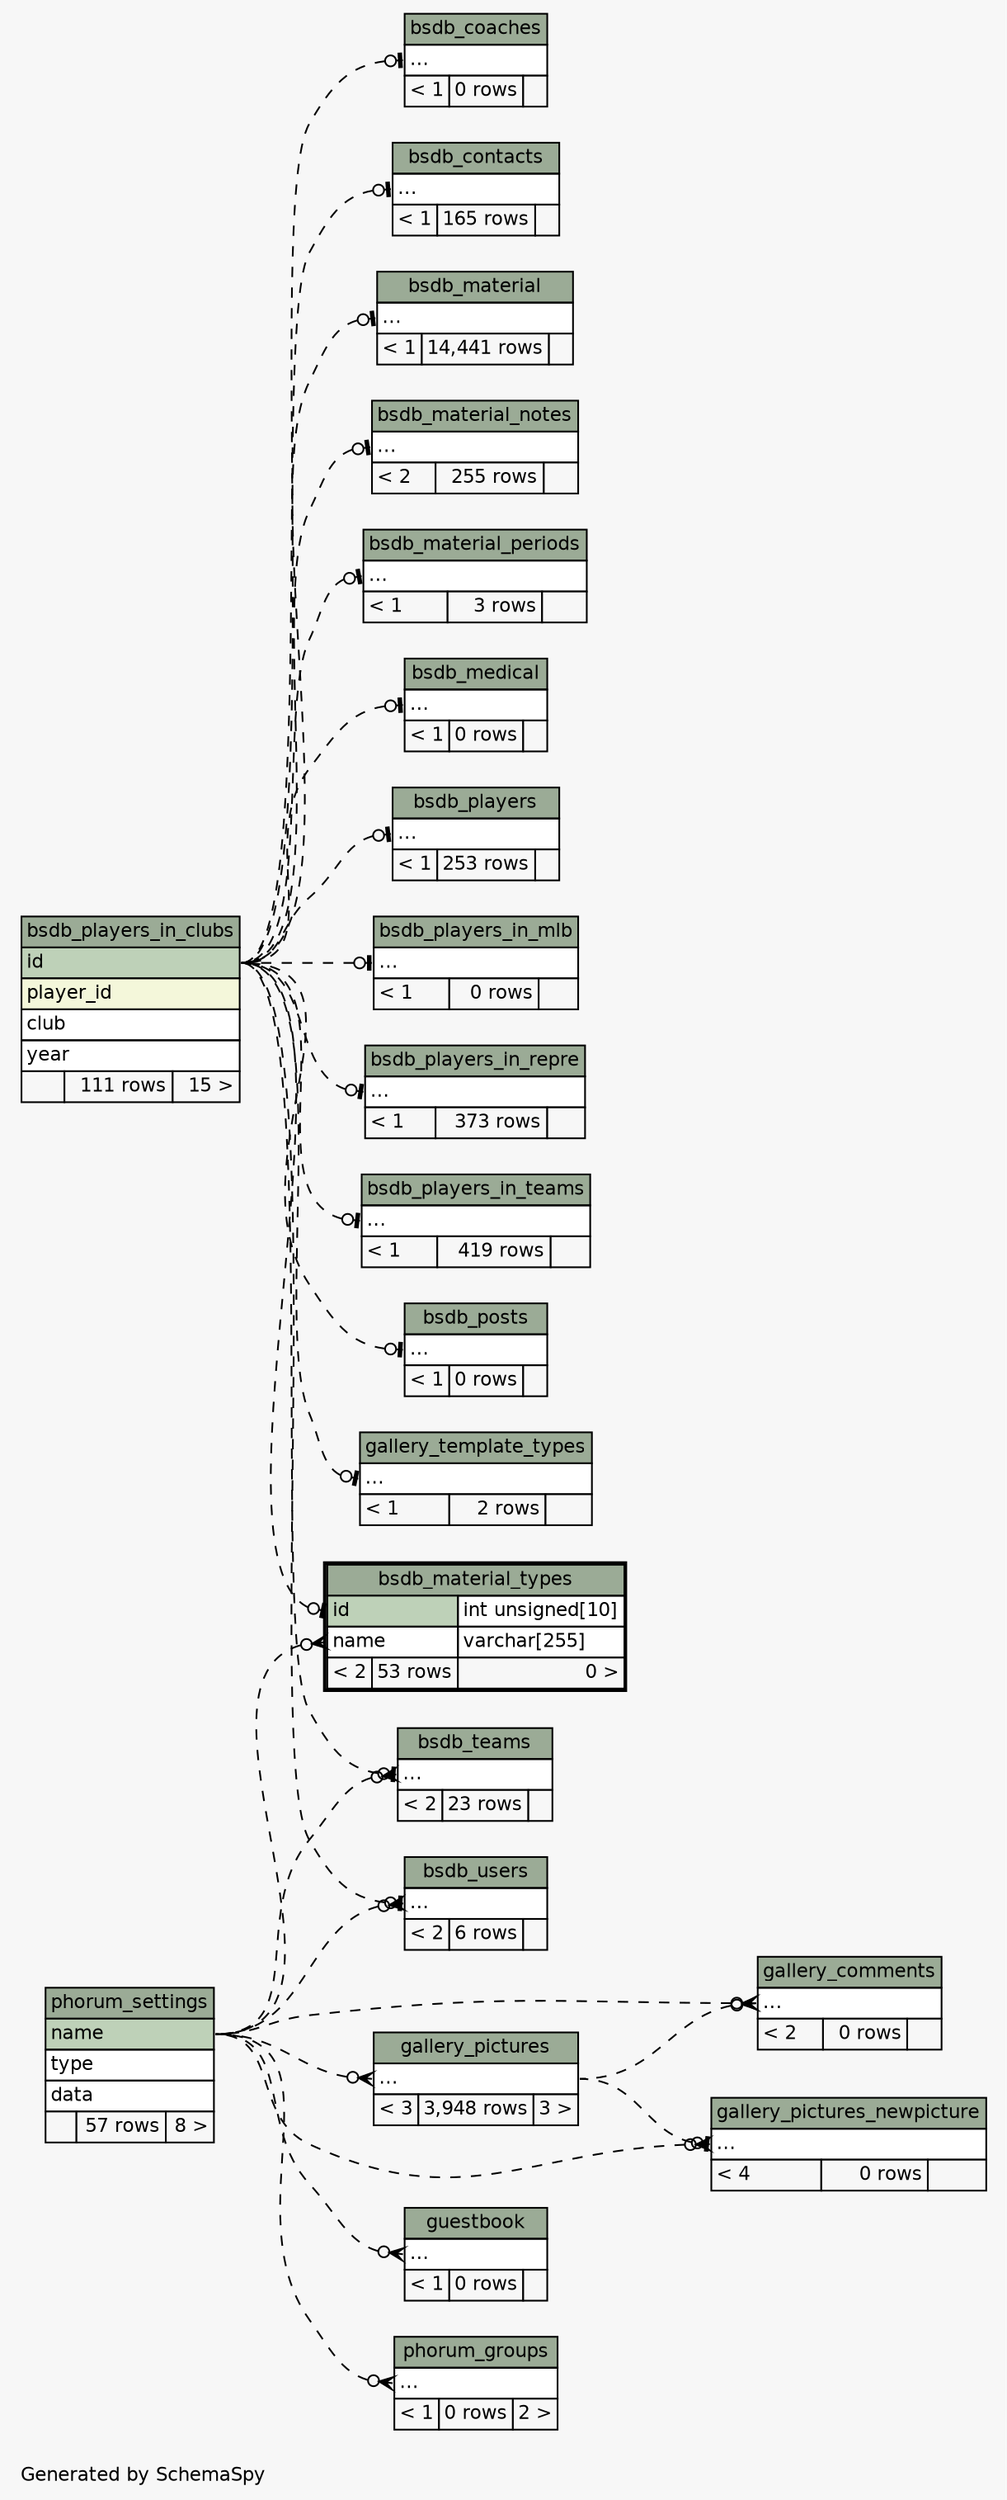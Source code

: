 // dot 2.38.0 on Mac OS X 10.9.4
// SchemaSpy rev 590
digraph "impliedTwoDegreesRelationshipsDiagram" {
  graph [
    rankdir="RL"
    bgcolor="#f7f7f7"
    label="\nGenerated by SchemaSpy"
    labeljust="l"
    nodesep="0.18"
    ranksep="0.46"
    fontname="Helvetica"
    fontsize="11"
  ];
  node [
    fontname="Helvetica"
    fontsize="11"
    shape="plaintext"
  ];
  edge [
    arrowsize="0.8"
  ];
  "bsdb_coaches":"elipses":w -> "bsdb_players_in_clubs":"id":e [arrowhead=none dir=back arrowtail=teeodot style=dashed];
  "bsdb_contacts":"elipses":w -> "bsdb_players_in_clubs":"id":e [arrowhead=none dir=back arrowtail=teeodot style=dashed];
  "bsdb_material":"elipses":w -> "bsdb_players_in_clubs":"id":e [arrowhead=none dir=back arrowtail=teeodot style=dashed];
  "bsdb_material_notes":"elipses":w -> "bsdb_players_in_clubs":"id":e [arrowhead=none dir=back arrowtail=teeodot style=dashed];
  "bsdb_material_periods":"elipses":w -> "bsdb_players_in_clubs":"id":e [arrowhead=none dir=back arrowtail=teeodot style=dashed];
  "bsdb_material_types":"id":w -> "bsdb_players_in_clubs":"id":e [arrowhead=none dir=back arrowtail=teeodot style=dashed];
  "bsdb_material_types":"name":w -> "phorum_settings":"name":e [arrowhead=none dir=back arrowtail=crowodot style=dashed];
  "bsdb_medical":"elipses":w -> "bsdb_players_in_clubs":"id":e [arrowhead=none dir=back arrowtail=teeodot style=dashed];
  "bsdb_players":"elipses":w -> "bsdb_players_in_clubs":"id":e [arrowhead=none dir=back arrowtail=teeodot style=dashed];
  "bsdb_players_in_mlb":"elipses":w -> "bsdb_players_in_clubs":"id":e [arrowhead=none dir=back arrowtail=teeodot style=dashed];
  "bsdb_players_in_repre":"elipses":w -> "bsdb_players_in_clubs":"id":e [arrowhead=none dir=back arrowtail=teeodot style=dashed];
  "bsdb_players_in_teams":"elipses":w -> "bsdb_players_in_clubs":"id":e [arrowhead=none dir=back arrowtail=teeodot style=dashed];
  "bsdb_posts":"elipses":w -> "bsdb_players_in_clubs":"id":e [arrowhead=none dir=back arrowtail=teeodot style=dashed];
  "bsdb_teams":"elipses":w -> "bsdb_players_in_clubs":"id":e [arrowhead=none dir=back arrowtail=teeodot style=dashed];
  "bsdb_teams":"elipses":w -> "phorum_settings":"name":e [arrowhead=none dir=back arrowtail=crowodot style=dashed];
  "bsdb_users":"elipses":w -> "bsdb_players_in_clubs":"id":e [arrowhead=none dir=back arrowtail=teeodot style=dashed];
  "bsdb_users":"elipses":w -> "phorum_settings":"name":e [arrowhead=none dir=back arrowtail=crowodot style=dashed];
  "gallery_comments":"elipses":w -> "phorum_settings":"name":e [arrowhead=none dir=back arrowtail=crowodot style=dashed];
  "gallery_comments":"elipses":w -> "gallery_pictures":"elipses":e [arrowhead=none dir=back arrowtail=crowodot style=dashed];
  "gallery_pictures":"elipses":w -> "phorum_settings":"name":e [arrowhead=none dir=back arrowtail=crowodot style=dashed];
  "gallery_pictures_newpicture":"elipses":w -> "phorum_settings":"name":e [arrowhead=none dir=back arrowtail=crowodot style=dashed];
  "gallery_pictures_newpicture":"elipses":w -> "gallery_pictures":"elipses":e [arrowhead=none dir=back arrowtail=teeodot style=dashed];
  "gallery_template_types":"elipses":w -> "bsdb_players_in_clubs":"id":e [arrowhead=none dir=back arrowtail=teeodot style=dashed];
  "guestbook":"elipses":w -> "phorum_settings":"name":e [arrowhead=none dir=back arrowtail=crowodot style=dashed];
  "phorum_groups":"elipses":w -> "phorum_settings":"name":e [arrowhead=none dir=back arrowtail=crowodot style=dashed];
  "bsdb_coaches" [
    label=<
    <TABLE BORDER="0" CELLBORDER="1" CELLSPACING="0" BGCOLOR="#ffffff">
      <TR><TD COLSPAN="3" BGCOLOR="#9bab96" ALIGN="CENTER">bsdb_coaches</TD></TR>
      <TR><TD PORT="elipses" COLSPAN="3" ALIGN="LEFT">...</TD></TR>
      <TR><TD ALIGN="LEFT" BGCOLOR="#f7f7f7">&lt; 1</TD><TD ALIGN="RIGHT" BGCOLOR="#f7f7f7">0 rows</TD><TD ALIGN="RIGHT" BGCOLOR="#f7f7f7">  </TD></TR>
    </TABLE>>
    URL="bsdb_coaches.html"
    tooltip="bsdb_coaches"
  ];
  "bsdb_contacts" [
    label=<
    <TABLE BORDER="0" CELLBORDER="1" CELLSPACING="0" BGCOLOR="#ffffff">
      <TR><TD COLSPAN="3" BGCOLOR="#9bab96" ALIGN="CENTER">bsdb_contacts</TD></TR>
      <TR><TD PORT="elipses" COLSPAN="3" ALIGN="LEFT">...</TD></TR>
      <TR><TD ALIGN="LEFT" BGCOLOR="#f7f7f7">&lt; 1</TD><TD ALIGN="RIGHT" BGCOLOR="#f7f7f7">165 rows</TD><TD ALIGN="RIGHT" BGCOLOR="#f7f7f7">  </TD></TR>
    </TABLE>>
    URL="bsdb_contacts.html"
    tooltip="bsdb_contacts"
  ];
  "bsdb_material" [
    label=<
    <TABLE BORDER="0" CELLBORDER="1" CELLSPACING="0" BGCOLOR="#ffffff">
      <TR><TD COLSPAN="3" BGCOLOR="#9bab96" ALIGN="CENTER">bsdb_material</TD></TR>
      <TR><TD PORT="elipses" COLSPAN="3" ALIGN="LEFT">...</TD></TR>
      <TR><TD ALIGN="LEFT" BGCOLOR="#f7f7f7">&lt; 1</TD><TD ALIGN="RIGHT" BGCOLOR="#f7f7f7">14,441 rows</TD><TD ALIGN="RIGHT" BGCOLOR="#f7f7f7">  </TD></TR>
    </TABLE>>
    URL="bsdb_material.html"
    tooltip="bsdb_material"
  ];
  "bsdb_material_notes" [
    label=<
    <TABLE BORDER="0" CELLBORDER="1" CELLSPACING="0" BGCOLOR="#ffffff">
      <TR><TD COLSPAN="3" BGCOLOR="#9bab96" ALIGN="CENTER">bsdb_material_notes</TD></TR>
      <TR><TD PORT="elipses" COLSPAN="3" ALIGN="LEFT">...</TD></TR>
      <TR><TD ALIGN="LEFT" BGCOLOR="#f7f7f7">&lt; 2</TD><TD ALIGN="RIGHT" BGCOLOR="#f7f7f7">255 rows</TD><TD ALIGN="RIGHT" BGCOLOR="#f7f7f7">  </TD></TR>
    </TABLE>>
    URL="bsdb_material_notes.html"
    tooltip="bsdb_material_notes"
  ];
  "bsdb_material_periods" [
    label=<
    <TABLE BORDER="0" CELLBORDER="1" CELLSPACING="0" BGCOLOR="#ffffff">
      <TR><TD COLSPAN="3" BGCOLOR="#9bab96" ALIGN="CENTER">bsdb_material_periods</TD></TR>
      <TR><TD PORT="elipses" COLSPAN="3" ALIGN="LEFT">...</TD></TR>
      <TR><TD ALIGN="LEFT" BGCOLOR="#f7f7f7">&lt; 1</TD><TD ALIGN="RIGHT" BGCOLOR="#f7f7f7">3 rows</TD><TD ALIGN="RIGHT" BGCOLOR="#f7f7f7">  </TD></TR>
    </TABLE>>
    URL="bsdb_material_periods.html"
    tooltip="bsdb_material_periods"
  ];
  "bsdb_material_types" [
    label=<
    <TABLE BORDER="2" CELLBORDER="1" CELLSPACING="0" BGCOLOR="#ffffff">
      <TR><TD COLSPAN="3" BGCOLOR="#9bab96" ALIGN="CENTER">bsdb_material_types</TD></TR>
      <TR><TD PORT="id" COLSPAN="2" BGCOLOR="#bed1b8" ALIGN="LEFT">id</TD><TD PORT="id.type" ALIGN="LEFT">int unsigned[10]</TD></TR>
      <TR><TD PORT="name" COLSPAN="2" ALIGN="LEFT">name</TD><TD PORT="name.type" ALIGN="LEFT">varchar[255]</TD></TR>
      <TR><TD ALIGN="LEFT" BGCOLOR="#f7f7f7">&lt; 2</TD><TD ALIGN="RIGHT" BGCOLOR="#f7f7f7">53 rows</TD><TD ALIGN="RIGHT" BGCOLOR="#f7f7f7">0 &gt;</TD></TR>
    </TABLE>>
    URL="bsdb_material_types.html"
    tooltip="bsdb_material_types"
  ];
  "bsdb_medical" [
    label=<
    <TABLE BORDER="0" CELLBORDER="1" CELLSPACING="0" BGCOLOR="#ffffff">
      <TR><TD COLSPAN="3" BGCOLOR="#9bab96" ALIGN="CENTER">bsdb_medical</TD></TR>
      <TR><TD PORT="elipses" COLSPAN="3" ALIGN="LEFT">...</TD></TR>
      <TR><TD ALIGN="LEFT" BGCOLOR="#f7f7f7">&lt; 1</TD><TD ALIGN="RIGHT" BGCOLOR="#f7f7f7">0 rows</TD><TD ALIGN="RIGHT" BGCOLOR="#f7f7f7">  </TD></TR>
    </TABLE>>
    URL="bsdb_medical.html"
    tooltip="bsdb_medical"
  ];
  "bsdb_players" [
    label=<
    <TABLE BORDER="0" CELLBORDER="1" CELLSPACING="0" BGCOLOR="#ffffff">
      <TR><TD COLSPAN="3" BGCOLOR="#9bab96" ALIGN="CENTER">bsdb_players</TD></TR>
      <TR><TD PORT="elipses" COLSPAN="3" ALIGN="LEFT">...</TD></TR>
      <TR><TD ALIGN="LEFT" BGCOLOR="#f7f7f7">&lt; 1</TD><TD ALIGN="RIGHT" BGCOLOR="#f7f7f7">253 rows</TD><TD ALIGN="RIGHT" BGCOLOR="#f7f7f7">  </TD></TR>
    </TABLE>>
    URL="bsdb_players.html"
    tooltip="bsdb_players"
  ];
  "bsdb_players_in_clubs" [
    label=<
    <TABLE BORDER="0" CELLBORDER="1" CELLSPACING="0" BGCOLOR="#ffffff">
      <TR><TD COLSPAN="3" BGCOLOR="#9bab96" ALIGN="CENTER">bsdb_players_in_clubs</TD></TR>
      <TR><TD PORT="id" COLSPAN="3" BGCOLOR="#bed1b8" ALIGN="LEFT">id</TD></TR>
      <TR><TD PORT="player_id" COLSPAN="3" BGCOLOR="#f4f7da" ALIGN="LEFT">player_id</TD></TR>
      <TR><TD PORT="club" COLSPAN="3" ALIGN="LEFT">club</TD></TR>
      <TR><TD PORT="year" COLSPAN="3" ALIGN="LEFT">year</TD></TR>
      <TR><TD ALIGN="LEFT" BGCOLOR="#f7f7f7">  </TD><TD ALIGN="RIGHT" BGCOLOR="#f7f7f7">111 rows</TD><TD ALIGN="RIGHT" BGCOLOR="#f7f7f7">15 &gt;</TD></TR>
    </TABLE>>
    URL="bsdb_players_in_clubs.html"
    tooltip="bsdb_players_in_clubs"
  ];
  "bsdb_players_in_mlb" [
    label=<
    <TABLE BORDER="0" CELLBORDER="1" CELLSPACING="0" BGCOLOR="#ffffff">
      <TR><TD COLSPAN="3" BGCOLOR="#9bab96" ALIGN="CENTER">bsdb_players_in_mlb</TD></TR>
      <TR><TD PORT="elipses" COLSPAN="3" ALIGN="LEFT">...</TD></TR>
      <TR><TD ALIGN="LEFT" BGCOLOR="#f7f7f7">&lt; 1</TD><TD ALIGN="RIGHT" BGCOLOR="#f7f7f7">0 rows</TD><TD ALIGN="RIGHT" BGCOLOR="#f7f7f7">  </TD></TR>
    </TABLE>>
    URL="bsdb_players_in_mlb.html"
    tooltip="bsdb_players_in_mlb"
  ];
  "bsdb_players_in_repre" [
    label=<
    <TABLE BORDER="0" CELLBORDER="1" CELLSPACING="0" BGCOLOR="#ffffff">
      <TR><TD COLSPAN="3" BGCOLOR="#9bab96" ALIGN="CENTER">bsdb_players_in_repre</TD></TR>
      <TR><TD PORT="elipses" COLSPAN="3" ALIGN="LEFT">...</TD></TR>
      <TR><TD ALIGN="LEFT" BGCOLOR="#f7f7f7">&lt; 1</TD><TD ALIGN="RIGHT" BGCOLOR="#f7f7f7">373 rows</TD><TD ALIGN="RIGHT" BGCOLOR="#f7f7f7">  </TD></TR>
    </TABLE>>
    URL="bsdb_players_in_repre.html"
    tooltip="bsdb_players_in_repre"
  ];
  "bsdb_players_in_teams" [
    label=<
    <TABLE BORDER="0" CELLBORDER="1" CELLSPACING="0" BGCOLOR="#ffffff">
      <TR><TD COLSPAN="3" BGCOLOR="#9bab96" ALIGN="CENTER">bsdb_players_in_teams</TD></TR>
      <TR><TD PORT="elipses" COLSPAN="3" ALIGN="LEFT">...</TD></TR>
      <TR><TD ALIGN="LEFT" BGCOLOR="#f7f7f7">&lt; 1</TD><TD ALIGN="RIGHT" BGCOLOR="#f7f7f7">419 rows</TD><TD ALIGN="RIGHT" BGCOLOR="#f7f7f7">  </TD></TR>
    </TABLE>>
    URL="bsdb_players_in_teams.html"
    tooltip="bsdb_players_in_teams"
  ];
  "bsdb_posts" [
    label=<
    <TABLE BORDER="0" CELLBORDER="1" CELLSPACING="0" BGCOLOR="#ffffff">
      <TR><TD COLSPAN="3" BGCOLOR="#9bab96" ALIGN="CENTER">bsdb_posts</TD></TR>
      <TR><TD PORT="elipses" COLSPAN="3" ALIGN="LEFT">...</TD></TR>
      <TR><TD ALIGN="LEFT" BGCOLOR="#f7f7f7">&lt; 1</TD><TD ALIGN="RIGHT" BGCOLOR="#f7f7f7">0 rows</TD><TD ALIGN="RIGHT" BGCOLOR="#f7f7f7">  </TD></TR>
    </TABLE>>
    URL="bsdb_posts.html"
    tooltip="bsdb_posts"
  ];
  "bsdb_teams" [
    label=<
    <TABLE BORDER="0" CELLBORDER="1" CELLSPACING="0" BGCOLOR="#ffffff">
      <TR><TD COLSPAN="3" BGCOLOR="#9bab96" ALIGN="CENTER">bsdb_teams</TD></TR>
      <TR><TD PORT="elipses" COLSPAN="3" ALIGN="LEFT">...</TD></TR>
      <TR><TD ALIGN="LEFT" BGCOLOR="#f7f7f7">&lt; 2</TD><TD ALIGN="RIGHT" BGCOLOR="#f7f7f7">23 rows</TD><TD ALIGN="RIGHT" BGCOLOR="#f7f7f7">  </TD></TR>
    </TABLE>>
    URL="bsdb_teams.html"
    tooltip="bsdb_teams"
  ];
  "bsdb_users" [
    label=<
    <TABLE BORDER="0" CELLBORDER="1" CELLSPACING="0" BGCOLOR="#ffffff">
      <TR><TD COLSPAN="3" BGCOLOR="#9bab96" ALIGN="CENTER">bsdb_users</TD></TR>
      <TR><TD PORT="elipses" COLSPAN="3" ALIGN="LEFT">...</TD></TR>
      <TR><TD ALIGN="LEFT" BGCOLOR="#f7f7f7">&lt; 2</TD><TD ALIGN="RIGHT" BGCOLOR="#f7f7f7">6 rows</TD><TD ALIGN="RIGHT" BGCOLOR="#f7f7f7">  </TD></TR>
    </TABLE>>
    URL="bsdb_users.html"
    tooltip="bsdb_users"
  ];
  "gallery_comments" [
    label=<
    <TABLE BORDER="0" CELLBORDER="1" CELLSPACING="0" BGCOLOR="#ffffff">
      <TR><TD COLSPAN="3" BGCOLOR="#9bab96" ALIGN="CENTER">gallery_comments</TD></TR>
      <TR><TD PORT="elipses" COLSPAN="3" ALIGN="LEFT">...</TD></TR>
      <TR><TD ALIGN="LEFT" BGCOLOR="#f7f7f7">&lt; 2</TD><TD ALIGN="RIGHT" BGCOLOR="#f7f7f7">0 rows</TD><TD ALIGN="RIGHT" BGCOLOR="#f7f7f7">  </TD></TR>
    </TABLE>>
    URL="gallery_comments.html"
    tooltip="gallery_comments"
  ];
  "gallery_pictures" [
    label=<
    <TABLE BORDER="0" CELLBORDER="1" CELLSPACING="0" BGCOLOR="#ffffff">
      <TR><TD COLSPAN="3" BGCOLOR="#9bab96" ALIGN="CENTER">gallery_pictures</TD></TR>
      <TR><TD PORT="elipses" COLSPAN="3" ALIGN="LEFT">...</TD></TR>
      <TR><TD ALIGN="LEFT" BGCOLOR="#f7f7f7">&lt; 3</TD><TD ALIGN="RIGHT" BGCOLOR="#f7f7f7">3,948 rows</TD><TD ALIGN="RIGHT" BGCOLOR="#f7f7f7">3 &gt;</TD></TR>
    </TABLE>>
    URL="gallery_pictures.html"
    tooltip="gallery_pictures"
  ];
  "gallery_pictures_newpicture" [
    label=<
    <TABLE BORDER="0" CELLBORDER="1" CELLSPACING="0" BGCOLOR="#ffffff">
      <TR><TD COLSPAN="3" BGCOLOR="#9bab96" ALIGN="CENTER">gallery_pictures_newpicture</TD></TR>
      <TR><TD PORT="elipses" COLSPAN="3" ALIGN="LEFT">...</TD></TR>
      <TR><TD ALIGN="LEFT" BGCOLOR="#f7f7f7">&lt; 4</TD><TD ALIGN="RIGHT" BGCOLOR="#f7f7f7">0 rows</TD><TD ALIGN="RIGHT" BGCOLOR="#f7f7f7">  </TD></TR>
    </TABLE>>
    URL="gallery_pictures_newpicture.html"
    tooltip="gallery_pictures_newpicture"
  ];
  "gallery_template_types" [
    label=<
    <TABLE BORDER="0" CELLBORDER="1" CELLSPACING="0" BGCOLOR="#ffffff">
      <TR><TD COLSPAN="3" BGCOLOR="#9bab96" ALIGN="CENTER">gallery_template_types</TD></TR>
      <TR><TD PORT="elipses" COLSPAN="3" ALIGN="LEFT">...</TD></TR>
      <TR><TD ALIGN="LEFT" BGCOLOR="#f7f7f7">&lt; 1</TD><TD ALIGN="RIGHT" BGCOLOR="#f7f7f7">2 rows</TD><TD ALIGN="RIGHT" BGCOLOR="#f7f7f7">  </TD></TR>
    </TABLE>>
    URL="gallery_template_types.html"
    tooltip="gallery_template_types"
  ];
  "guestbook" [
    label=<
    <TABLE BORDER="0" CELLBORDER="1" CELLSPACING="0" BGCOLOR="#ffffff">
      <TR><TD COLSPAN="3" BGCOLOR="#9bab96" ALIGN="CENTER">guestbook</TD></TR>
      <TR><TD PORT="elipses" COLSPAN="3" ALIGN="LEFT">...</TD></TR>
      <TR><TD ALIGN="LEFT" BGCOLOR="#f7f7f7">&lt; 1</TD><TD ALIGN="RIGHT" BGCOLOR="#f7f7f7">0 rows</TD><TD ALIGN="RIGHT" BGCOLOR="#f7f7f7">  </TD></TR>
    </TABLE>>
    URL="guestbook.html"
    tooltip="guestbook"
  ];
  "phorum_groups" [
    label=<
    <TABLE BORDER="0" CELLBORDER="1" CELLSPACING="0" BGCOLOR="#ffffff">
      <TR><TD COLSPAN="3" BGCOLOR="#9bab96" ALIGN="CENTER">phorum_groups</TD></TR>
      <TR><TD PORT="elipses" COLSPAN="3" ALIGN="LEFT">...</TD></TR>
      <TR><TD ALIGN="LEFT" BGCOLOR="#f7f7f7">&lt; 1</TD><TD ALIGN="RIGHT" BGCOLOR="#f7f7f7">0 rows</TD><TD ALIGN="RIGHT" BGCOLOR="#f7f7f7">2 &gt;</TD></TR>
    </TABLE>>
    URL="phorum_groups.html"
    tooltip="phorum_groups"
  ];
  "phorum_settings" [
    label=<
    <TABLE BORDER="0" CELLBORDER="1" CELLSPACING="0" BGCOLOR="#ffffff">
      <TR><TD COLSPAN="3" BGCOLOR="#9bab96" ALIGN="CENTER">phorum_settings</TD></TR>
      <TR><TD PORT="name" COLSPAN="3" BGCOLOR="#bed1b8" ALIGN="LEFT">name</TD></TR>
      <TR><TD PORT="type" COLSPAN="3" ALIGN="LEFT">type</TD></TR>
      <TR><TD PORT="data" COLSPAN="3" ALIGN="LEFT">data</TD></TR>
      <TR><TD ALIGN="LEFT" BGCOLOR="#f7f7f7">  </TD><TD ALIGN="RIGHT" BGCOLOR="#f7f7f7">57 rows</TD><TD ALIGN="RIGHT" BGCOLOR="#f7f7f7">8 &gt;</TD></TR>
    </TABLE>>
    URL="phorum_settings.html"
    tooltip="phorum_settings"
  ];
}
